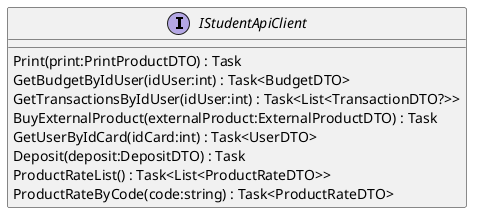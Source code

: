 @startuml
interface IStudentApiClient {
    Print(print:PrintProductDTO) : Task
    GetBudgetByIdUser(idUser:int) : Task<BudgetDTO>
    GetTransactionsByIdUser(idUser:int) : Task<List<TransactionDTO?>>
    BuyExternalProduct(externalProduct:ExternalProductDTO) : Task
    GetUserByIdCard(idCard:int) : Task<UserDTO>
    Deposit(deposit:DepositDTO) : Task
    ProductRateList() : Task<List<ProductRateDTO>>
    ProductRateByCode(code:string) : Task<ProductRateDTO>
}
@enduml
